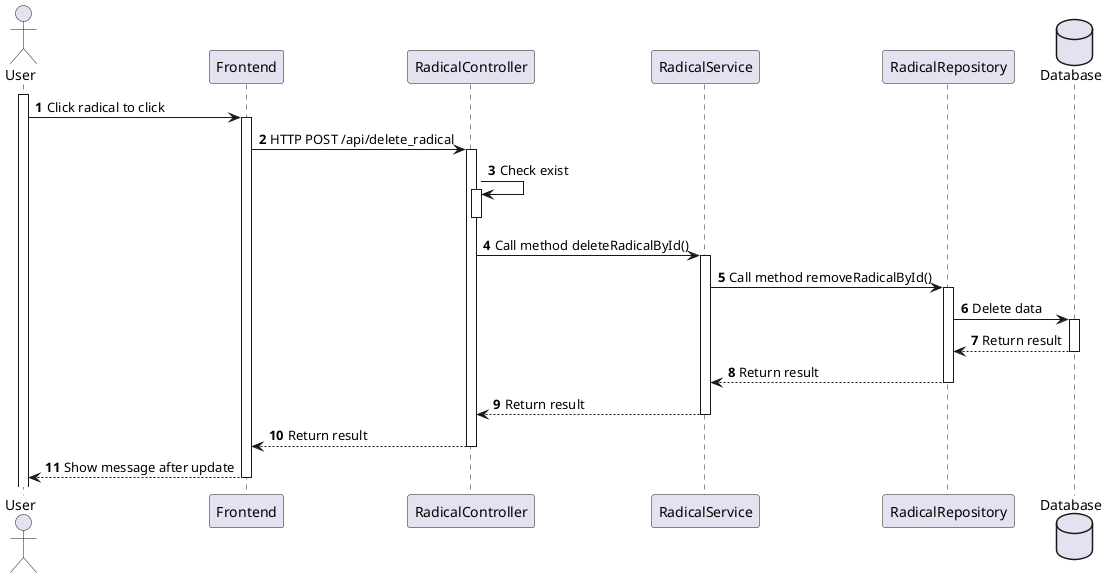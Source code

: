 @startuml
actor User
'participant "Homepage Activity" as Homepage
participant "Frontend" as Frontend
participant "RadicalController" as Controller
participant "RadicalService" as Service
participant "RadicalRepository" as Repository

database Database

'
'Use case: Xem danh sách bộ thủ
'

activate User

autonumber
User -> Frontend++: Click radical to click

'
'Call API get list radical category
'
'Homepage -> Radical++: startActivity(intent)
Frontend -> Controller++: HTTP POST /api/delete_radical
Controller -> Controller: Check exist
activate Controller
deactivate Controller
Controller -> Service++: Call method deleteRadicalById()
Service -> Repository++: Call method removeRadicalById()
Repository -> Database++: Delete data
Database --> Repository--: Return result
Repository --> Service--: Return result
Service --> Controller--: Return result
Controller --> Frontend--: Return result

Frontend --> User--: Show message after update


@enduml
